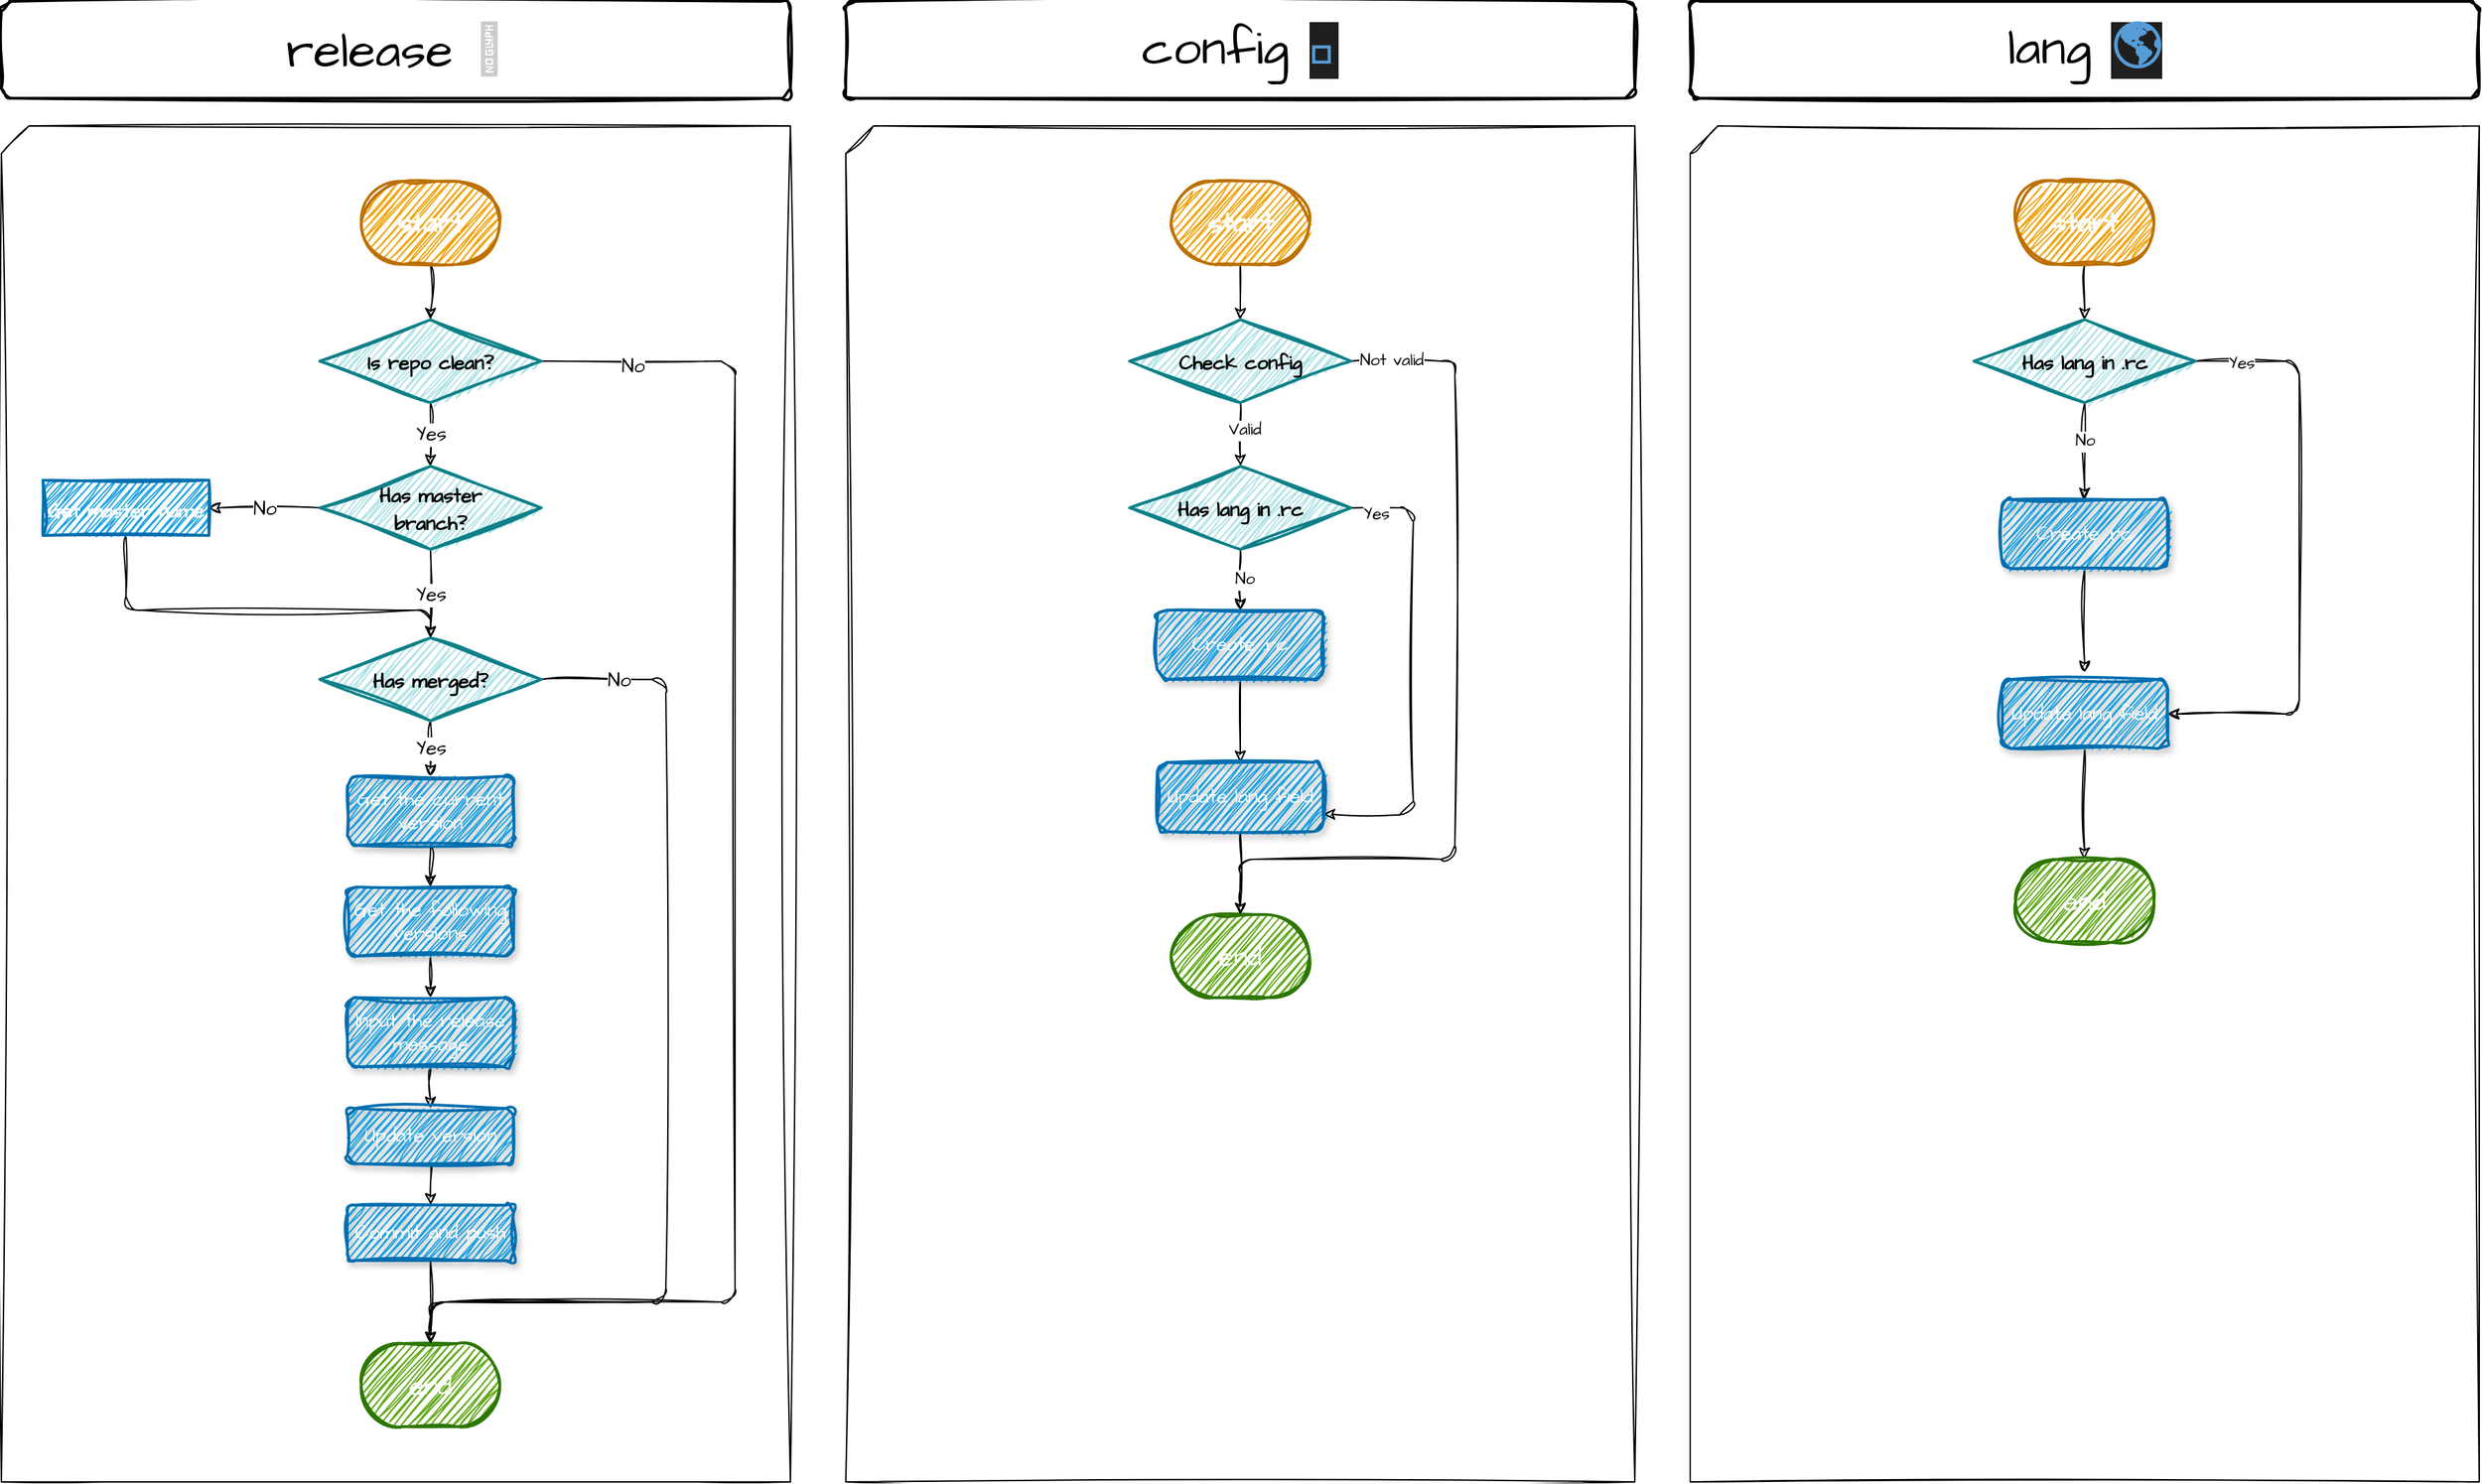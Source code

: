 <mxfile>
    <diagram id="9FkV8AbkZBnK14AXaFjZ" name="第 1 页">
        <mxGraphModel dx="1032" dy="2381" grid="1" gridSize="10" guides="1" tooltips="1" connect="1" arrows="1" fold="1" page="1" pageScale="1" pageWidth="827" pageHeight="1169" math="0" shadow="0">
            <root>
                <mxCell id="0"/>
                <mxCell id="1" parent="0"/>
                <mxCell id="46" value="" style="verticalLabelPosition=bottom;verticalAlign=top;html=1;shape=card;whiteSpace=wrap;size=20;arcSize=12;sketch=1;hachureGap=4;jiggle=2;curveFitting=1;fontFamily=Architects Daughter;fontSource=https%3A%2F%2Ffonts.googleapis.com%2Fcss%3Ffamily%3DArchitects%2BDaughter;fontSize=20;fillColor=none;" vertex="1" parent="1">
                    <mxGeometry x="80" y="-120" width="570" height="980" as="geometry"/>
                </mxCell>
                <mxCell id="9" style="edgeStyle=none;sketch=1;hachureGap=4;jiggle=2;curveFitting=1;html=1;exitX=0.5;exitY=1;exitDx=0;exitDy=0;exitPerimeter=0;entryX=0.5;entryY=0;entryDx=0;entryDy=0;fontFamily=Architects Daughter;fontSource=https%3A%2F%2Ffonts.googleapis.com%2Fcss%3Ffamily%3DArchitects%2BDaughter;fontSize=16;entryPerimeter=0;" parent="1" source="6" target="11" edge="1">
                    <mxGeometry relative="1" as="geometry">
                        <mxPoint x="390" y="10" as="targetPoint"/>
                    </mxGeometry>
                </mxCell>
                <mxCell id="6" value="&lt;b style=&quot;&quot;&gt;&lt;font color=&quot;#ffffff&quot;&gt;start&lt;/font&gt;&lt;/b&gt;" style="strokeWidth=2;html=1;shape=mxgraph.flowchart.terminator;whiteSpace=wrap;shadow=0;sketch=1;hachureGap=4;jiggle=2;curveFitting=1;strokeColor=#BD7000;fontFamily=Architects Daughter;fontSource=https%3A%2F%2Ffonts.googleapis.com%2Fcss%3Ffamily%3DArchitects%2BDaughter;fontSize=20;fillColor=#f0a30a;fontColor=#000000;" parent="1" vertex="1">
                    <mxGeometry x="340" y="-80" width="100" height="60" as="geometry"/>
                </mxCell>
                <mxCell id="8" value="&lt;font color=&quot;#ffffff&quot;&gt;end&lt;/font&gt;" style="strokeWidth=2;html=1;shape=mxgraph.flowchart.terminator;whiteSpace=wrap;shadow=0;sketch=1;hachureGap=4;jiggle=2;curveFitting=1;strokeColor=#2D7600;fontFamily=Architects Daughter;fontSource=https%3A%2F%2Ffonts.googleapis.com%2Fcss%3Ffamily%3DArchitects%2BDaughter;fontSize=20;fillColor=#60a917;fontColor=#ffffff;" parent="1" vertex="1">
                    <mxGeometry x="340" y="760" width="100" height="60" as="geometry"/>
                </mxCell>
                <mxCell id="14" value="&lt;font color=&quot;#000000&quot;&gt;Yes&lt;/font&gt;" style="edgeStyle=none;sketch=1;hachureGap=4;jiggle=2;curveFitting=1;html=1;fontFamily=Architects Daughter;fontSource=https%3A%2F%2Ffonts.googleapis.com%2Fcss%3Ffamily%3DArchitects%2BDaughter;fontSize=14;fontColor=#19151e;entryX=0.5;entryY=0;entryDx=0;entryDy=0;entryPerimeter=0;exitX=0.5;exitY=1;exitDx=0;exitDy=0;exitPerimeter=0;" parent="1" source="40" target="13" edge="1">
                    <mxGeometry x="0.012" relative="1" as="geometry">
                        <mxPoint x="500" y="220" as="sourcePoint"/>
                        <mxPoint as="offset"/>
                    </mxGeometry>
                </mxCell>
                <mxCell id="17" style="edgeStyle=none;sketch=1;hachureGap=4;jiggle=2;curveFitting=1;html=1;fontFamily=Architects Daughter;fontSource=https%3A%2F%2Ffonts.googleapis.com%2Fcss%3Ffamily%3DArchitects%2BDaughter;fontSize=14;fontColor=#19151e;exitX=1;exitY=0.5;exitDx=0;exitDy=0;exitPerimeter=0;" parent="1" source="11" edge="1">
                    <mxGeometry relative="1" as="geometry">
                        <mxPoint x="390" y="760" as="targetPoint"/>
                        <Array as="points">
                            <mxPoint x="610" y="50"/>
                            <mxPoint x="610" y="730"/>
                            <mxPoint x="390" y="730"/>
                        </Array>
                    </mxGeometry>
                </mxCell>
                <mxCell id="28" value="&lt;font color=&quot;#000000&quot;&gt;No&lt;/font&gt;" style="edgeLabel;html=1;align=center;verticalAlign=middle;resizable=0;points=[];fontSize=14;fontFamily=Architects Daughter;fontColor=#FFFFFF;" parent="17" vertex="1" connectable="0">
                    <mxGeometry x="-0.877" y="-3" relative="1" as="geometry">
                        <mxPoint y="1" as="offset"/>
                    </mxGeometry>
                </mxCell>
                <mxCell id="41" value="&lt;font color=&quot;#000000&quot;&gt;Yes&lt;/font&gt;" style="edgeStyle=none;sketch=1;hachureGap=4;jiggle=2;curveFitting=1;html=1;exitX=0.5;exitY=1;exitDx=0;exitDy=0;exitPerimeter=0;fontFamily=Architects Daughter;fontSource=https%3A%2F%2Ffonts.googleapis.com%2Fcss%3Ffamily%3DArchitects%2BDaughter;fontSize=14;fontColor=#FFFFFF;" parent="1" source="11" target="40" edge="1">
                    <mxGeometry relative="1" as="geometry"/>
                </mxCell>
                <mxCell id="11" value="&lt;div style=&quot;line-height: 18px;&quot;&gt;&lt;font style=&quot;font-size: 14px;&quot;&gt;&lt;b&gt;Is repo clean?&lt;/b&gt;&lt;/font&gt;&lt;br&gt;&lt;/div&gt;" style="strokeWidth=2;html=1;shape=mxgraph.flowchart.decision;whiteSpace=wrap;sketch=1;hachureGap=4;jiggle=2;curveFitting=1;fontFamily=Architects Daughter;fontSource=https%3A%2F%2Ffonts.googleapis.com%2Fcss%3Ffamily%3DArchitects%2BDaughter;fontSize=20;fillColor=#b0e3e6;strokeColor=#0e8088;" parent="1" vertex="1">
                    <mxGeometry x="310" y="20" width="160" height="60" as="geometry"/>
                </mxCell>
                <mxCell id="16" value="&lt;font color=&quot;#000000&quot;&gt;Yes&lt;/font&gt;" style="edgeStyle=none;sketch=1;hachureGap=4;jiggle=2;curveFitting=1;html=1;fontFamily=Architects Daughter;fontSource=https%3A%2F%2Ffonts.googleapis.com%2Fcss%3Ffamily%3DArchitects%2BDaughter;fontSize=14;fontColor=#19151e;entryX=0.5;entryY=0;entryDx=0;entryDy=0;" parent="1" source="13" target="24" edge="1">
                    <mxGeometry relative="1" as="geometry">
                        <mxPoint x="390" y="440" as="targetPoint"/>
                    </mxGeometry>
                </mxCell>
                <mxCell id="20" style="edgeStyle=none;sketch=1;hachureGap=4;jiggle=2;curveFitting=1;html=1;exitX=1;exitY=0.5;exitDx=0;exitDy=0;exitPerimeter=0;fontFamily=Architects Daughter;fontSource=https%3A%2F%2Ffonts.googleapis.com%2Fcss%3Ffamily%3DArchitects%2BDaughter;fontSize=14;fontColor=#19151e;" parent="1" source="13" edge="1">
                    <mxGeometry relative="1" as="geometry">
                        <mxPoint x="390" y="760" as="targetPoint"/>
                        <Array as="points">
                            <mxPoint x="560" y="280"/>
                            <mxPoint x="560" y="730"/>
                            <mxPoint x="390" y="730"/>
                        </Array>
                    </mxGeometry>
                </mxCell>
                <mxCell id="30" value="&lt;font color=&quot;#000000&quot;&gt;No&lt;/font&gt;" style="edgeLabel;html=1;align=center;verticalAlign=middle;resizable=0;points=[];fontSize=14;fontFamily=Architects Daughter;fontColor=#FFFFFF;" parent="20" vertex="1" connectable="0">
                    <mxGeometry x="-0.848" relative="1" as="geometry">
                        <mxPoint y="1" as="offset"/>
                    </mxGeometry>
                </mxCell>
                <mxCell id="13" value="&lt;div style=&quot;line-height: 18px;&quot;&gt;&lt;font style=&quot;font-size: 14px;&quot;&gt;&lt;b style=&quot;&quot;&gt;Has merged?&lt;/b&gt;&lt;/font&gt;&lt;br&gt;&lt;/div&gt;" style="strokeWidth=2;html=1;shape=mxgraph.flowchart.decision;whiteSpace=wrap;sketch=1;hachureGap=4;jiggle=2;curveFitting=1;fontFamily=Architects Daughter;fontSource=https%3A%2F%2Ffonts.googleapis.com%2Fcss%3Ffamily%3DArchitects%2BDaughter;fontSize=20;fillColor=#b0e3e6;strokeColor=#0e8088;" parent="1" vertex="1">
                    <mxGeometry x="310" y="250" width="160" height="60" as="geometry"/>
                </mxCell>
                <mxCell id="27" style="edgeStyle=none;sketch=1;hachureGap=4;jiggle=2;curveFitting=1;html=1;exitX=0.5;exitY=1;exitDx=0;exitDy=0;fontFamily=Architects Daughter;fontSource=https%3A%2F%2Ffonts.googleapis.com%2Fcss%3Ffamily%3DArchitects%2BDaughter;fontSize=14;fontColor=#FFFFFF;" parent="1" source="24" target="25" edge="1">
                    <mxGeometry relative="1" as="geometry"/>
                </mxCell>
                <mxCell id="24" value="Get the current version" style="rounded=1;whiteSpace=wrap;html=1;absoluteArcSize=1;arcSize=14;strokeWidth=2;shadow=1;labelBackgroundColor=none;sketch=1;hachureGap=4;jiggle=2;fillStyle=auto;curveFitting=1;fontFamily=Architects Daughter;fontSource=https%3A%2F%2Ffonts.googleapis.com%2Fcss%3Ffamily%3DArchitects%2BDaughter;fontSize=14;fontColor=#ffffff;fillColor=#1ba1e2;strokeColor=#006EAF;" parent="1" vertex="1">
                    <mxGeometry x="330" y="350" width="120" height="50" as="geometry"/>
                </mxCell>
                <mxCell id="32" value="" style="edgeStyle=none;sketch=1;hachureGap=4;jiggle=2;curveFitting=1;html=1;fontFamily=Architects Daughter;fontSource=https%3A%2F%2Ffonts.googleapis.com%2Fcss%3Ffamily%3DArchitects%2BDaughter;fontSize=14;fontColor=#FFFFFF;" parent="1" source="25" target="31" edge="1">
                    <mxGeometry relative="1" as="geometry"/>
                </mxCell>
                <mxCell id="25" value="Get the following versions" style="rounded=1;whiteSpace=wrap;html=1;absoluteArcSize=1;arcSize=14;strokeWidth=2;shadow=1;labelBackgroundColor=none;sketch=1;hachureGap=4;jiggle=2;fillStyle=auto;curveFitting=1;fontFamily=Architects Daughter;fontSource=https%3A%2F%2Ffonts.googleapis.com%2Fcss%3Ffamily%3DArchitects%2BDaughter;fontSize=14;fontColor=#ffffff;fillColor=#1ba1e2;strokeColor=#006EAF;" parent="1" vertex="1">
                    <mxGeometry x="330" y="430" width="120" height="50" as="geometry"/>
                </mxCell>
                <mxCell id="35" value="" style="edgeStyle=none;sketch=1;hachureGap=4;jiggle=2;curveFitting=1;html=1;fontFamily=Architects Daughter;fontSource=https%3A%2F%2Ffonts.googleapis.com%2Fcss%3Ffamily%3DArchitects%2BDaughter;fontSize=14;fontColor=#FFFFFF;" parent="1" source="31" target="34" edge="1">
                    <mxGeometry relative="1" as="geometry"/>
                </mxCell>
                <mxCell id="31" value="Input the release message" style="whiteSpace=wrap;html=1;fontSize=14;fontFamily=Architects Daughter;fillColor=#1ba1e2;strokeColor=#006EAF;fontColor=#ffffff;rounded=1;arcSize=14;strokeWidth=2;shadow=1;labelBackgroundColor=none;sketch=1;hachureGap=4;jiggle=2;fillStyle=auto;curveFitting=1;fontSource=https%3A%2F%2Ffonts.googleapis.com%2Fcss%3Ffamily%3DArchitects%2BDaughter;" parent="1" vertex="1">
                    <mxGeometry x="330" y="510" width="120" height="50" as="geometry"/>
                </mxCell>
                <mxCell id="38" value="" style="edgeStyle=none;sketch=1;hachureGap=4;jiggle=2;curveFitting=1;html=1;fontFamily=Architects Daughter;fontSource=https%3A%2F%2Ffonts.googleapis.com%2Fcss%3Ffamily%3DArchitects%2BDaughter;fontSize=14;fontColor=#FFFFFF;" parent="1" source="34" target="37" edge="1">
                    <mxGeometry relative="1" as="geometry"/>
                </mxCell>
                <mxCell id="34" value="Update version" style="whiteSpace=wrap;html=1;fontSize=14;fontFamily=Architects Daughter;fillColor=#1ba1e2;strokeColor=#006EAF;fontColor=#ffffff;rounded=1;arcSize=14;strokeWidth=2;shadow=1;labelBackgroundColor=none;sketch=1;hachureGap=4;jiggle=2;fillStyle=auto;curveFitting=1;fontSource=https%3A%2F%2Ffonts.googleapis.com%2Fcss%3Ffamily%3DArchitects%2BDaughter;" parent="1" vertex="1">
                    <mxGeometry x="330" y="590" width="120" height="40" as="geometry"/>
                </mxCell>
                <mxCell id="39" style="edgeStyle=none;sketch=1;hachureGap=4;jiggle=2;curveFitting=1;html=1;exitX=0.5;exitY=1;exitDx=0;exitDy=0;entryX=0.5;entryY=0;entryDx=0;entryDy=0;entryPerimeter=0;fontFamily=Architects Daughter;fontSource=https%3A%2F%2Ffonts.googleapis.com%2Fcss%3Ffamily%3DArchitects%2BDaughter;fontSize=14;fontColor=#FFFFFF;" parent="1" source="37" target="8" edge="1">
                    <mxGeometry relative="1" as="geometry"/>
                </mxCell>
                <mxCell id="37" value="Commit and push" style="whiteSpace=wrap;html=1;fontSize=14;fontFamily=Architects Daughter;fillColor=#1ba1e2;strokeColor=#006EAF;fontColor=#ffffff;rounded=1;arcSize=14;strokeWidth=2;shadow=1;labelBackgroundColor=none;sketch=1;hachureGap=4;jiggle=2;fillStyle=auto;curveFitting=1;fontSource=https%3A%2F%2Ffonts.googleapis.com%2Fcss%3Ffamily%3DArchitects%2BDaughter;" parent="1" vertex="1">
                    <mxGeometry x="330" y="660" width="120" height="40" as="geometry"/>
                </mxCell>
                <mxCell id="43" value="" style="edgeStyle=none;sketch=1;hachureGap=4;jiggle=2;curveFitting=1;html=1;fontFamily=Architects Daughter;fontSource=https%3A%2F%2Ffonts.googleapis.com%2Fcss%3Ffamily%3DArchitects%2BDaughter;fontSize=14;fontColor=#FFFFFF;" parent="1" source="40" target="42" edge="1">
                    <mxGeometry relative="1" as="geometry"/>
                </mxCell>
                <mxCell id="45" value="&lt;font color=&quot;#000000&quot;&gt;No&lt;/font&gt;" style="edgeLabel;html=1;align=center;verticalAlign=middle;resizable=0;points=[];fontSize=14;fontFamily=Architects Daughter;fontColor=#FFFFFF;" parent="43" vertex="1" connectable="0">
                    <mxGeometry x="0.008" y="1" relative="1" as="geometry">
                        <mxPoint as="offset"/>
                    </mxGeometry>
                </mxCell>
                <mxCell id="40" value="&lt;div style=&quot;line-height: 18px;&quot;&gt;&lt;font style=&quot;font-size: 14px;&quot;&gt;&lt;b style=&quot;&quot;&gt;Has master&lt;/b&gt;&lt;/font&gt;&lt;/div&gt;&lt;div style=&quot;line-height: 18px;&quot;&gt;&lt;font style=&quot;font-size: 14px;&quot;&gt;&lt;b style=&quot;&quot;&gt;branch?&lt;/b&gt;&lt;/font&gt;&lt;/div&gt;" style="strokeWidth=2;html=1;shape=mxgraph.flowchart.decision;whiteSpace=wrap;sketch=1;hachureGap=4;jiggle=2;curveFitting=1;fontFamily=Architects Daughter;fontSource=https%3A%2F%2Ffonts.googleapis.com%2Fcss%3Ffamily%3DArchitects%2BDaughter;fontSize=20;fillColor=#b0e3e6;strokeColor=#0e8088;" parent="1" vertex="1">
                    <mxGeometry x="310" y="126" width="160" height="60" as="geometry"/>
                </mxCell>
                <mxCell id="44" style="edgeStyle=none;sketch=1;hachureGap=4;jiggle=2;curveFitting=1;html=1;exitX=0.5;exitY=1;exitDx=0;exitDy=0;entryX=0.5;entryY=0;entryDx=0;entryDy=0;entryPerimeter=0;fontFamily=Architects Daughter;fontSource=https%3A%2F%2Ffonts.googleapis.com%2Fcss%3Ffamily%3DArchitects%2BDaughter;fontSize=14;fontColor=#FFFFFF;" parent="1" source="42" target="13" edge="1">
                    <mxGeometry relative="1" as="geometry">
                        <Array as="points">
                            <mxPoint x="170" y="230"/>
                            <mxPoint x="390" y="230"/>
                        </Array>
                    </mxGeometry>
                </mxCell>
                <mxCell id="42" value="&lt;font style=&quot;font-size: 14px;&quot;&gt;Get master name&lt;/font&gt;" style="whiteSpace=wrap;html=1;fontSize=20;fontFamily=Architects Daughter;fillColor=#1ba1e2;strokeColor=#006EAF;fontColor=#ffffff;strokeWidth=2;sketch=1;hachureGap=4;jiggle=2;curveFitting=1;fontSource=https%3A%2F%2Ffonts.googleapis.com%2Fcss%3Ffamily%3DArchitects%2BDaughter;fontStyle=1" parent="1" vertex="1">
                    <mxGeometry x="110" y="136" width="120" height="40" as="geometry"/>
                </mxCell>
                <mxCell id="48" value="&lt;font style=&quot;&quot;&gt;&lt;font style=&quot;font-size: 36px;&quot;&gt;release&amp;nbsp;&lt;span style=&quot;color: rgb(204, 204, 204); font-family: -apple-system, &amp;quot;system-ui&amp;quot;, &amp;quot;Segoe WPC&amp;quot;, &amp;quot;Segoe UI&amp;quot;, system-ui, Ubuntu, &amp;quot;Droid Sans&amp;quot;, sans-serif; text-align: start; background-color: initial;&quot;&gt;🎉&lt;/span&gt;&lt;/font&gt;&lt;br&gt;&lt;/font&gt;" style="rounded=1;whiteSpace=wrap;html=1;absoluteArcSize=1;arcSize=14;strokeWidth=2;sketch=1;hachureGap=4;jiggle=2;curveFitting=1;fontFamily=Architects Daughter;fontSource=https%3A%2F%2Ffonts.googleapis.com%2Fcss%3Ffamily%3DArchitects%2BDaughter;fontSize=20;fillColor=none;" vertex="1" parent="1">
                    <mxGeometry x="80" y="-210" width="570" height="70" as="geometry"/>
                </mxCell>
                <mxCell id="49" value="" style="verticalLabelPosition=bottom;verticalAlign=top;html=1;shape=card;whiteSpace=wrap;size=20;arcSize=12;sketch=1;hachureGap=4;jiggle=2;curveFitting=1;fontFamily=Architects Daughter;fontSource=https%3A%2F%2Ffonts.googleapis.com%2Fcss%3Ffamily%3DArchitects%2BDaughter;fontSize=20;gradientColor=none;fillColor=none;" vertex="1" parent="1">
                    <mxGeometry x="690" y="-120" width="570" height="980" as="geometry"/>
                </mxCell>
                <mxCell id="50" value="&lt;font style=&quot;font-size: 36px;&quot;&gt;config&amp;nbsp;&lt;span style=&quot;color: rgb(86, 156, 214); font-weight: bold; background-color: rgb(31, 31, 31); font-family: Menlo, Monaco, &amp;quot;Courier New&amp;quot;, monospace;&quot;&gt;🔧&lt;/span&gt;&lt;/font&gt;" style="rounded=1;whiteSpace=wrap;html=1;absoluteArcSize=1;arcSize=14;strokeWidth=2;sketch=1;hachureGap=4;jiggle=2;curveFitting=1;fontFamily=Architects Daughter;fontSource=https%3A%2F%2Ffonts.googleapis.com%2Fcss%3Ffamily%3DArchitects%2BDaughter;fontSize=20;fillColor=none;" vertex="1" parent="1">
                    <mxGeometry x="690" y="-210" width="570" height="70" as="geometry"/>
                </mxCell>
                <mxCell id="51" value="" style="verticalLabelPosition=bottom;verticalAlign=top;html=1;shape=card;whiteSpace=wrap;size=20;arcSize=12;sketch=1;hachureGap=4;jiggle=2;curveFitting=1;fontFamily=Architects Daughter;fontSource=https%3A%2F%2Ffonts.googleapis.com%2Fcss%3Ffamily%3DArchitects%2BDaughter;fontSize=20;fillColor=none;" vertex="1" parent="1">
                    <mxGeometry x="1300" y="-120" width="570" height="980" as="geometry"/>
                </mxCell>
                <mxCell id="52" value="&lt;font style=&quot;font-size: 36px;&quot;&gt;lang&amp;nbsp;&lt;span style=&quot;color: rgb(86, 156, 214); font-weight: bold; background-color: rgb(31, 31, 31); font-family: Menlo, Monaco, &amp;quot;Courier New&amp;quot;, monospace;&quot;&gt;🌎&lt;/span&gt;&lt;/font&gt;" style="rounded=1;whiteSpace=wrap;html=1;absoluteArcSize=1;arcSize=14;strokeWidth=2;sketch=1;hachureGap=4;jiggle=2;curveFitting=1;fontFamily=Architects Daughter;fontSource=https%3A%2F%2Ffonts.googleapis.com%2Fcss%3Ffamily%3DArchitects%2BDaughter;fontSize=20;fillColor=none;" vertex="1" parent="1">
                    <mxGeometry x="1300" y="-210" width="570" height="70" as="geometry"/>
                </mxCell>
                <mxCell id="71" style="edgeStyle=none;sketch=1;hachureGap=4;jiggle=2;curveFitting=1;html=1;exitX=0.5;exitY=1;exitDx=0;exitDy=0;exitPerimeter=0;entryX=0.5;entryY=0;entryDx=0;entryDy=0;entryPerimeter=0;fontFamily=Architects Daughter;fontSource=https%3A%2F%2Ffonts.googleapis.com%2Fcss%3Ffamily%3DArchitects%2BDaughter;fontSize=12;" edge="1" parent="1" source="53" target="55">
                    <mxGeometry relative="1" as="geometry"/>
                </mxCell>
                <mxCell id="53" value="&lt;b style=&quot;&quot;&gt;&lt;font color=&quot;#ffffff&quot;&gt;start&lt;/font&gt;&lt;/b&gt;" style="strokeWidth=2;html=1;shape=mxgraph.flowchart.terminator;whiteSpace=wrap;shadow=0;sketch=1;hachureGap=4;jiggle=2;curveFitting=1;strokeColor=#BD7000;fontFamily=Architects Daughter;fontSource=https%3A%2F%2Ffonts.googleapis.com%2Fcss%3Ffamily%3DArchitects%2BDaughter;fontSize=20;fillColor=#f0a30a;fontColor=#000000;" vertex="1" parent="1">
                    <mxGeometry x="925" y="-80" width="100" height="60" as="geometry"/>
                </mxCell>
                <mxCell id="61" style="edgeStyle=none;sketch=1;hachureGap=4;jiggle=2;curveFitting=1;html=1;exitX=0.5;exitY=1;exitDx=0;exitDy=0;exitPerimeter=0;entryX=0.5;entryY=0;entryDx=0;entryDy=0;entryPerimeter=0;fontFamily=Architects Daughter;fontSource=https%3A%2F%2Ffonts.googleapis.com%2Fcss%3Ffamily%3DArchitects%2BDaughter;fontSize=36;" edge="1" parent="1" source="54" target="56">
                    <mxGeometry relative="1" as="geometry"/>
                </mxCell>
                <mxCell id="54" value="&lt;b style=&quot;&quot;&gt;&lt;font color=&quot;#ffffff&quot;&gt;start&lt;/font&gt;&lt;/b&gt;" style="strokeWidth=2;html=1;shape=mxgraph.flowchart.terminator;whiteSpace=wrap;shadow=0;sketch=1;hachureGap=4;jiggle=2;curveFitting=1;strokeColor=#BD7000;fontFamily=Architects Daughter;fontSource=https%3A%2F%2Ffonts.googleapis.com%2Fcss%3Ffamily%3DArchitects%2BDaughter;fontSize=20;fillColor=#f0a30a;fontColor=#000000;" vertex="1" parent="1">
                    <mxGeometry x="1535" y="-80" width="100" height="60" as="geometry"/>
                </mxCell>
                <mxCell id="73" style="edgeStyle=none;sketch=1;hachureGap=4;jiggle=2;curveFitting=1;html=1;exitX=0.5;exitY=1;exitDx=0;exitDy=0;exitPerimeter=0;entryX=0.5;entryY=0;entryDx=0;entryDy=0;fontFamily=Architects Daughter;fontSource=https%3A%2F%2Ffonts.googleapis.com%2Fcss%3Ffamily%3DArchitects%2BDaughter;fontSize=12;entryPerimeter=0;" edge="1" parent="1" source="55" target="76">
                    <mxGeometry relative="1" as="geometry">
                        <mxPoint x="975.0" y="136" as="targetPoint"/>
                    </mxGeometry>
                </mxCell>
                <mxCell id="84" value="Valid" style="edgeLabel;html=1;align=center;verticalAlign=middle;resizable=0;points=[];fontSize=12;fontFamily=Architects Daughter;" vertex="1" connectable="0" parent="73">
                    <mxGeometry x="-0.138" y="3" relative="1" as="geometry">
                        <mxPoint as="offset"/>
                    </mxGeometry>
                </mxCell>
                <mxCell id="83" style="edgeStyle=none;sketch=1;hachureGap=4;jiggle=2;curveFitting=1;html=1;exitX=1;exitY=0.5;exitDx=0;exitDy=0;exitPerimeter=0;fontFamily=Architects Daughter;fontSource=https%3A%2F%2Ffonts.googleapis.com%2Fcss%3Ffamily%3DArchitects%2BDaughter;fontSize=12;entryX=0.5;entryY=0;entryDx=0;entryDy=0;entryPerimeter=0;" edge="1" parent="1" source="55" target="74">
                    <mxGeometry relative="1" as="geometry">
                        <mxPoint x="1040" y="480" as="targetPoint"/>
                        <Array as="points">
                            <mxPoint x="1130" y="50"/>
                            <mxPoint x="1130" y="410"/>
                            <mxPoint x="975" y="410"/>
                        </Array>
                    </mxGeometry>
                </mxCell>
                <mxCell id="85" value="Not valid" style="edgeLabel;html=1;align=center;verticalAlign=middle;resizable=0;points=[];fontSize=12;fontFamily=Architects Daughter;" vertex="1" connectable="0" parent="83">
                    <mxGeometry x="-0.908" relative="1" as="geometry">
                        <mxPoint as="offset"/>
                    </mxGeometry>
                </mxCell>
                <mxCell id="55" value="&lt;div style=&quot;line-height: 18px;&quot;&gt;&lt;font style=&quot;font-size: 14px;&quot;&gt;&lt;b&gt;Check config&lt;/b&gt;&lt;/font&gt;&lt;br&gt;&lt;/div&gt;" style="strokeWidth=2;html=1;shape=mxgraph.flowchart.decision;whiteSpace=wrap;sketch=1;hachureGap=4;jiggle=2;curveFitting=1;fontFamily=Architects Daughter;fontSource=https%3A%2F%2Ffonts.googleapis.com%2Fcss%3Ffamily%3DArchitects%2BDaughter;fontSize=20;fillColor=#b0e3e6;strokeColor=#0e8088;" vertex="1" parent="1">
                    <mxGeometry x="895" y="20" width="160" height="60" as="geometry"/>
                </mxCell>
                <mxCell id="58" value="" style="edgeStyle=none;sketch=1;hachureGap=4;jiggle=2;curveFitting=1;html=1;fontFamily=Architects Daughter;fontSource=https%3A%2F%2Ffonts.googleapis.com%2Fcss%3Ffamily%3DArchitects%2BDaughter;fontSize=36;entryX=0.5;entryY=0;entryDx=0;entryDy=0;" edge="1" parent="1" source="56" target="59">
                    <mxGeometry relative="1" as="geometry">
                        <mxPoint x="1585" y="160" as="targetPoint"/>
                    </mxGeometry>
                </mxCell>
                <mxCell id="63" value="No" style="edgeLabel;html=1;align=center;verticalAlign=middle;resizable=0;points=[];fontSize=12;fontFamily=Architects Daughter;" vertex="1" connectable="0" parent="58">
                    <mxGeometry x="-0.195" relative="1" as="geometry">
                        <mxPoint as="offset"/>
                    </mxGeometry>
                </mxCell>
                <mxCell id="67" style="edgeStyle=none;sketch=1;hachureGap=4;jiggle=2;curveFitting=1;html=1;exitX=1;exitY=0.5;exitDx=0;exitDy=0;exitPerimeter=0;entryX=1;entryY=0.5;entryDx=0;entryDy=0;fontFamily=Architects Daughter;fontSource=https%3A%2F%2Ffonts.googleapis.com%2Fcss%3Ffamily%3DArchitects%2BDaughter;fontSize=12;" edge="1" parent="1" source="56" target="66">
                    <mxGeometry relative="1" as="geometry">
                        <Array as="points">
                            <mxPoint x="1740" y="50"/>
                            <mxPoint x="1740" y="305"/>
                        </Array>
                    </mxGeometry>
                </mxCell>
                <mxCell id="68" value="Yes" style="edgeLabel;html=1;align=center;verticalAlign=middle;resizable=0;points=[];fontSize=12;fontFamily=Architects Daughter;" vertex="1" connectable="0" parent="67">
                    <mxGeometry x="-0.845" y="-2" relative="1" as="geometry">
                        <mxPoint as="offset"/>
                    </mxGeometry>
                </mxCell>
                <mxCell id="56" value="&lt;div style=&quot;line-height: 18px;&quot;&gt;&lt;span style=&quot;font-size: 14px;&quot;&gt;&lt;b&gt;Has lang in .rc&lt;/b&gt;&lt;/span&gt;&lt;/div&gt;" style="strokeWidth=2;html=1;shape=mxgraph.flowchart.decision;whiteSpace=wrap;sketch=1;hachureGap=4;jiggle=2;curveFitting=1;fontFamily=Architects Daughter;fontSource=https%3A%2F%2Ffonts.googleapis.com%2Fcss%3Ffamily%3DArchitects%2BDaughter;fontSize=20;fillColor=#b0e3e6;strokeColor=#0e8088;" vertex="1" parent="1">
                    <mxGeometry x="1505" y="20" width="160" height="60" as="geometry"/>
                </mxCell>
                <mxCell id="65" value="" style="edgeStyle=none;sketch=1;hachureGap=4;jiggle=2;curveFitting=1;html=1;fontFamily=Architects Daughter;fontSource=https%3A%2F%2Ffonts.googleapis.com%2Fcss%3Ffamily%3DArchitects%2BDaughter;fontSize=12;" edge="1" parent="1" source="59">
                    <mxGeometry relative="1" as="geometry">
                        <mxPoint x="1585" y="275" as="targetPoint"/>
                    </mxGeometry>
                </mxCell>
                <mxCell id="59" value="Create .rc" style="rounded=1;whiteSpace=wrap;html=1;absoluteArcSize=1;arcSize=14;strokeWidth=2;shadow=1;labelBackgroundColor=none;sketch=1;hachureGap=4;jiggle=2;fillStyle=auto;curveFitting=1;fontFamily=Architects Daughter;fontSource=https%3A%2F%2Ffonts.googleapis.com%2Fcss%3Ffamily%3DArchitects%2BDaughter;fontSize=14;fontColor=#ffffff;fillColor=#1ba1e2;strokeColor=#006EAF;" vertex="1" parent="1">
                    <mxGeometry x="1525" y="150" width="120" height="50" as="geometry"/>
                </mxCell>
                <mxCell id="70" style="edgeStyle=none;sketch=1;hachureGap=4;jiggle=2;curveFitting=1;html=1;exitX=0.5;exitY=1;exitDx=0;exitDy=0;entryX=0.5;entryY=0;entryDx=0;entryDy=0;entryPerimeter=0;fontFamily=Architects Daughter;fontSource=https%3A%2F%2Ffonts.googleapis.com%2Fcss%3Ffamily%3DArchitects%2BDaughter;fontSize=12;" edge="1" parent="1" source="66" target="69">
                    <mxGeometry relative="1" as="geometry"/>
                </mxCell>
                <mxCell id="66" value="Update lang field" style="rounded=1;whiteSpace=wrap;html=1;absoluteArcSize=1;arcSize=14;strokeWidth=2;shadow=1;labelBackgroundColor=none;sketch=1;hachureGap=4;jiggle=2;fillStyle=auto;curveFitting=1;fontFamily=Architects Daughter;fontSource=https%3A%2F%2Ffonts.googleapis.com%2Fcss%3Ffamily%3DArchitects%2BDaughter;fontSize=14;fontColor=#ffffff;fillColor=#1ba1e2;strokeColor=#006EAF;" vertex="1" parent="1">
                    <mxGeometry x="1525" y="280" width="120" height="50" as="geometry"/>
                </mxCell>
                <mxCell id="69" value="&lt;font color=&quot;#ffffff&quot;&gt;end&lt;/font&gt;" style="strokeWidth=2;html=1;shape=mxgraph.flowchart.terminator;whiteSpace=wrap;shadow=0;sketch=1;hachureGap=4;jiggle=2;curveFitting=1;strokeColor=#2D7600;fontFamily=Architects Daughter;fontSource=https%3A%2F%2Ffonts.googleapis.com%2Fcss%3Ffamily%3DArchitects%2BDaughter;fontSize=20;fillColor=#60a917;fontColor=#ffffff;" vertex="1" parent="1">
                    <mxGeometry x="1535" y="410" width="100" height="60" as="geometry"/>
                </mxCell>
                <mxCell id="74" value="&lt;font color=&quot;#ffffff&quot;&gt;end&lt;/font&gt;" style="strokeWidth=2;html=1;shape=mxgraph.flowchart.terminator;whiteSpace=wrap;shadow=0;sketch=1;hachureGap=4;jiggle=2;curveFitting=1;strokeColor=#2D7600;fontFamily=Architects Daughter;fontSource=https%3A%2F%2Ffonts.googleapis.com%2Fcss%3Ffamily%3DArchitects%2BDaughter;fontSize=20;fillColor=#60a917;fontColor=#ffffff;" vertex="1" parent="1">
                    <mxGeometry x="925" y="450" width="100" height="60" as="geometry"/>
                </mxCell>
                <mxCell id="80" style="edgeStyle=none;sketch=1;hachureGap=4;jiggle=2;curveFitting=1;html=1;exitX=0.5;exitY=1;exitDx=0;exitDy=0;exitPerimeter=0;entryX=0.5;entryY=0;entryDx=0;entryDy=0;fontFamily=Architects Daughter;fontSource=https%3A%2F%2Ffonts.googleapis.com%2Fcss%3Ffamily%3DArchitects%2BDaughter;fontSize=12;" edge="1" parent="1" source="76" target="77">
                    <mxGeometry relative="1" as="geometry"/>
                </mxCell>
                <mxCell id="87" value="No" style="edgeLabel;html=1;align=center;verticalAlign=middle;resizable=0;points=[];fontSize=12;fontFamily=Architects Daughter;" vertex="1" connectable="0" parent="80">
                    <mxGeometry x="0.008" y="3" relative="1" as="geometry">
                        <mxPoint as="offset"/>
                    </mxGeometry>
                </mxCell>
                <mxCell id="86" style="edgeStyle=none;sketch=1;hachureGap=4;jiggle=2;curveFitting=1;html=1;exitX=1;exitY=0.5;exitDx=0;exitDy=0;exitPerimeter=0;entryX=1;entryY=0.75;entryDx=0;entryDy=0;fontFamily=Architects Daughter;fontSource=https%3A%2F%2Ffonts.googleapis.com%2Fcss%3Ffamily%3DArchitects%2BDaughter;fontSize=12;" edge="1" parent="1" source="76" target="78">
                    <mxGeometry relative="1" as="geometry">
                        <Array as="points">
                            <mxPoint x="1100" y="156"/>
                            <mxPoint x="1100" y="378"/>
                        </Array>
                    </mxGeometry>
                </mxCell>
                <mxCell id="88" value="Yes" style="edgeLabel;html=1;align=center;verticalAlign=middle;resizable=0;points=[];fontSize=12;fontFamily=Architects Daughter;" vertex="1" connectable="0" parent="86">
                    <mxGeometry x="-0.892" y="-5" relative="1" as="geometry">
                        <mxPoint as="offset"/>
                    </mxGeometry>
                </mxCell>
                <mxCell id="76" value="&lt;div style=&quot;line-height: 18px;&quot;&gt;&lt;span style=&quot;font-size: 14px;&quot;&gt;&lt;b&gt;Has lang in .rc&lt;/b&gt;&lt;/span&gt;&lt;/div&gt;" style="strokeWidth=2;html=1;shape=mxgraph.flowchart.decision;whiteSpace=wrap;sketch=1;hachureGap=4;jiggle=2;curveFitting=1;fontFamily=Architects Daughter;fontSource=https%3A%2F%2Ffonts.googleapis.com%2Fcss%3Ffamily%3DArchitects%2BDaughter;fontSize=20;fillColor=#b0e3e6;strokeColor=#0e8088;" vertex="1" parent="1">
                    <mxGeometry x="895" y="126" width="160" height="60" as="geometry"/>
                </mxCell>
                <mxCell id="81" style="edgeStyle=none;sketch=1;hachureGap=4;jiggle=2;curveFitting=1;html=1;exitX=0.5;exitY=1;exitDx=0;exitDy=0;entryX=0.5;entryY=0;entryDx=0;entryDy=0;fontFamily=Architects Daughter;fontSource=https%3A%2F%2Ffonts.googleapis.com%2Fcss%3Ffamily%3DArchitects%2BDaughter;fontSize=12;" edge="1" parent="1" source="77" target="78">
                    <mxGeometry relative="1" as="geometry"/>
                </mxCell>
                <mxCell id="77" value="Create .rc" style="rounded=1;whiteSpace=wrap;html=1;absoluteArcSize=1;arcSize=14;strokeWidth=2;shadow=1;labelBackgroundColor=none;sketch=1;hachureGap=4;jiggle=2;fillStyle=auto;curveFitting=1;fontFamily=Architects Daughter;fontSource=https%3A%2F%2Ffonts.googleapis.com%2Fcss%3Ffamily%3DArchitects%2BDaughter;fontSize=14;fontColor=#ffffff;fillColor=#1ba1e2;strokeColor=#006EAF;" vertex="1" parent="1">
                    <mxGeometry x="915" y="230" width="120" height="50" as="geometry"/>
                </mxCell>
                <mxCell id="82" style="edgeStyle=none;sketch=1;hachureGap=4;jiggle=2;curveFitting=1;html=1;exitX=0.5;exitY=1;exitDx=0;exitDy=0;fontFamily=Architects Daughter;fontSource=https%3A%2F%2Ffonts.googleapis.com%2Fcss%3Ffamily%3DArchitects%2BDaughter;fontSize=12;" edge="1" parent="1" source="78" target="74">
                    <mxGeometry relative="1" as="geometry"/>
                </mxCell>
                <mxCell id="78" value="Update lang field" style="rounded=1;whiteSpace=wrap;html=1;absoluteArcSize=1;arcSize=14;strokeWidth=2;shadow=1;labelBackgroundColor=none;sketch=1;hachureGap=4;jiggle=2;fillStyle=auto;curveFitting=1;fontFamily=Architects Daughter;fontSource=https%3A%2F%2Ffonts.googleapis.com%2Fcss%3Ffamily%3DArchitects%2BDaughter;fontSize=14;fontColor=#ffffff;fillColor=#1ba1e2;strokeColor=#006EAF;" vertex="1" parent="1">
                    <mxGeometry x="915" y="340" width="120" height="50" as="geometry"/>
                </mxCell>
            </root>
        </mxGraphModel>
    </diagram>
</mxfile>